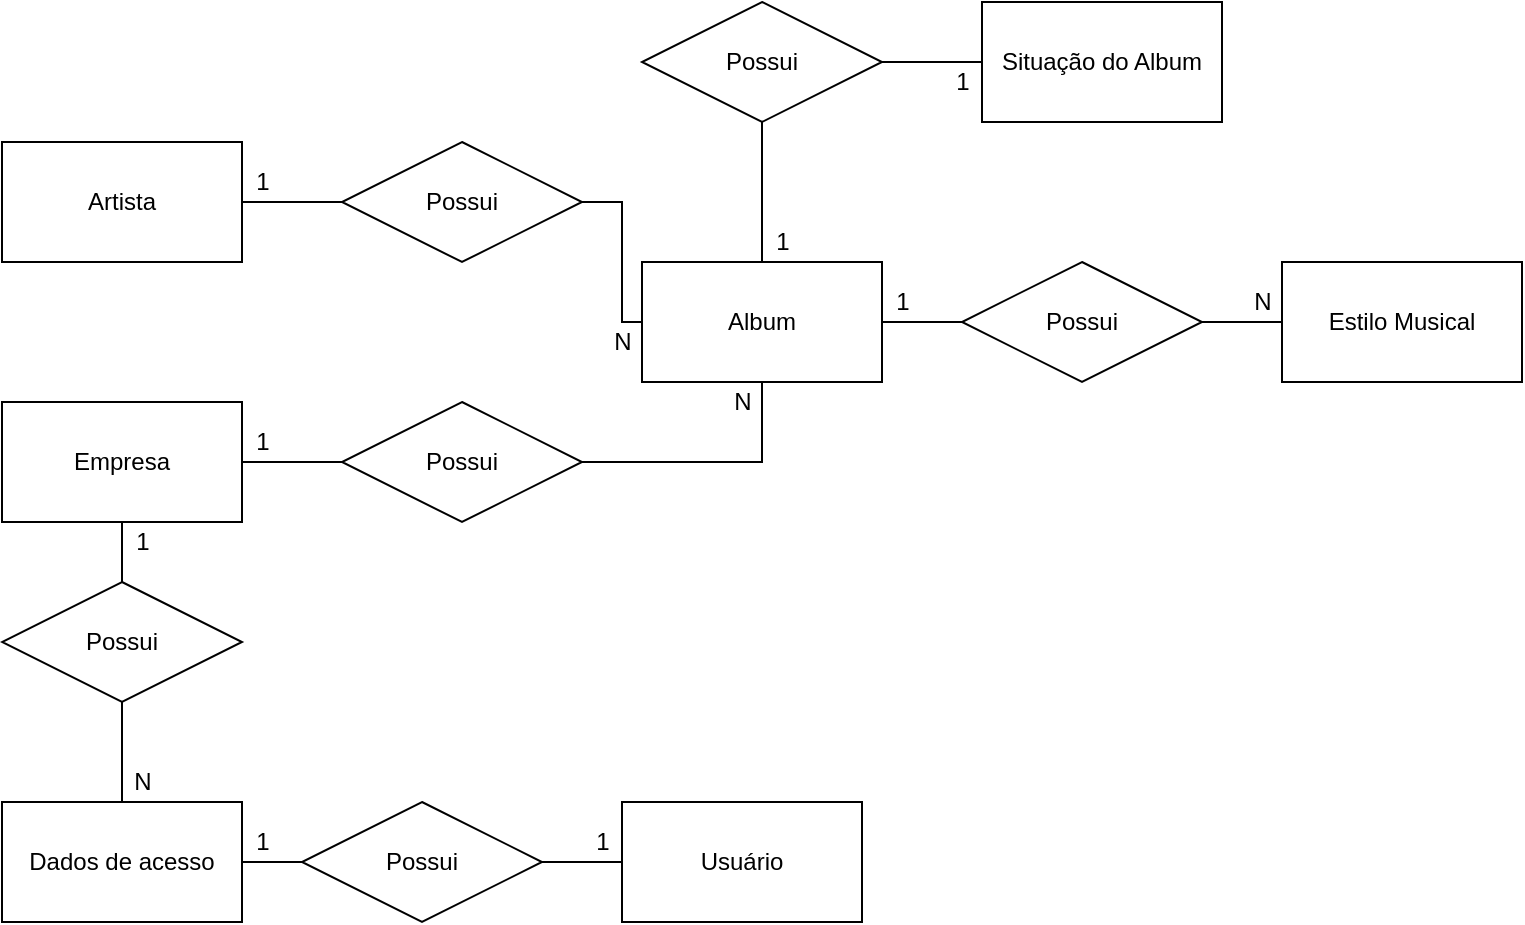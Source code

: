 <mxfile version="14.9.5" type="device" pages="2"><diagram id="QawuE7jSj2pWXBv7Vzk9" name="Conceitual"><mxGraphModel dx="1022" dy="1875" grid="1" gridSize="10" guides="1" tooltips="1" connect="1" arrows="1" fold="1" page="1" pageScale="1" pageWidth="827" pageHeight="1169" math="0" shadow="0"><root><mxCell id="0"/><mxCell id="1" parent="0"/><mxCell id="1LeavLUf14FvBU1mm4SN-9" value="" style="edgeStyle=orthogonalEdgeStyle;rounded=0;orthogonalLoop=1;jettySize=auto;html=1;endArrow=none;endFill=0;" edge="1" parent="1" source="trx9dAqpYTD20ZCRBku4-1" target="1LeavLUf14FvBU1mm4SN-5"><mxGeometry relative="1" as="geometry"/></mxCell><mxCell id="trx9dAqpYTD20ZCRBku4-1" value="Empresa" style="rounded=0;whiteSpace=wrap;html=1;" parent="1" vertex="1"><mxGeometry x="20" y="40" width="120" height="60" as="geometry"/></mxCell><mxCell id="trx9dAqpYTD20ZCRBku4-2" value="Album" style="rounded=0;whiteSpace=wrap;html=1;" parent="1" vertex="1"><mxGeometry x="340" y="-30" width="120" height="60" as="geometry"/></mxCell><mxCell id="trx9dAqpYTD20ZCRBku4-3" value="Usuário" style="rounded=0;whiteSpace=wrap;html=1;" parent="1" vertex="1"><mxGeometry x="330" y="240" width="120" height="60" as="geometry"/></mxCell><mxCell id="1LeavLUf14FvBU1mm4SN-6" value="" style="edgeStyle=orthogonalEdgeStyle;rounded=0;orthogonalLoop=1;jettySize=auto;html=1;endArrow=none;endFill=0;" edge="1" parent="1" source="trx9dAqpYTD20ZCRBku4-4" target="1LeavLUf14FvBU1mm4SN-1"><mxGeometry relative="1" as="geometry"/></mxCell><mxCell id="trx9dAqpYTD20ZCRBku4-4" value="Artista" style="rounded=0;whiteSpace=wrap;html=1;" parent="1" vertex="1"><mxGeometry x="20" y="-90" width="120" height="60" as="geometry"/></mxCell><mxCell id="1LeavLUf14FvBU1mm4SN-14" value="" style="edgeStyle=orthogonalEdgeStyle;rounded=0;orthogonalLoop=1;jettySize=auto;html=1;endArrow=none;endFill=0;" edge="1" parent="1" source="trx9dAqpYTD20ZCRBku4-5" target="1LeavLUf14FvBU1mm4SN-13"><mxGeometry relative="1" as="geometry"/></mxCell><mxCell id="trx9dAqpYTD20ZCRBku4-5" value="Estilo Musical" style="rounded=0;whiteSpace=wrap;html=1;" parent="1" vertex="1"><mxGeometry x="660" y="-30" width="120" height="60" as="geometry"/></mxCell><mxCell id="1LeavLUf14FvBU1mm4SN-18" value="" style="edgeStyle=orthogonalEdgeStyle;rounded=0;orthogonalLoop=1;jettySize=auto;html=1;endArrow=none;endFill=0;" edge="1" parent="1" source="trx9dAqpYTD20ZCRBku4-6" target="1LeavLUf14FvBU1mm4SN-16"><mxGeometry relative="1" as="geometry"/></mxCell><mxCell id="1LeavLUf14FvBU1mm4SN-21" value="" style="edgeStyle=orthogonalEdgeStyle;rounded=0;orthogonalLoop=1;jettySize=auto;html=1;endArrow=none;endFill=0;" edge="1" parent="1" source="trx9dAqpYTD20ZCRBku4-6" target="1LeavLUf14FvBU1mm4SN-19"><mxGeometry relative="1" as="geometry"/></mxCell><mxCell id="trx9dAqpYTD20ZCRBku4-6" value="Dados de acesso" style="rounded=0;whiteSpace=wrap;html=1;" parent="1" vertex="1"><mxGeometry x="20" y="240" width="120" height="60" as="geometry"/></mxCell><mxCell id="trx9dAqpYTD20ZCRBku4-8" value="Situação do Album" style="rounded=0;whiteSpace=wrap;html=1;" parent="1" vertex="1"><mxGeometry x="510" y="-160" width="120" height="60" as="geometry"/></mxCell><mxCell id="1LeavLUf14FvBU1mm4SN-7" style="edgeStyle=orthogonalEdgeStyle;rounded=0;orthogonalLoop=1;jettySize=auto;html=1;entryX=0;entryY=0.5;entryDx=0;entryDy=0;endArrow=none;endFill=0;" edge="1" parent="1" source="1LeavLUf14FvBU1mm4SN-1" target="trx9dAqpYTD20ZCRBku4-2"><mxGeometry relative="1" as="geometry"><Array as="points"><mxPoint x="330" y="-60"/><mxPoint x="330"/></Array></mxGeometry></mxCell><mxCell id="1LeavLUf14FvBU1mm4SN-1" value="Possui" style="shape=rhombus;perimeter=rhombusPerimeter;whiteSpace=wrap;html=1;align=center;" vertex="1" parent="1"><mxGeometry x="190" y="-90" width="120" height="60" as="geometry"/></mxCell><mxCell id="1LeavLUf14FvBU1mm4SN-8" style="edgeStyle=orthogonalEdgeStyle;rounded=0;orthogonalLoop=1;jettySize=auto;html=1;entryX=0.5;entryY=1;entryDx=0;entryDy=0;endArrow=none;endFill=0;" edge="1" parent="1" source="1LeavLUf14FvBU1mm4SN-5" target="trx9dAqpYTD20ZCRBku4-2"><mxGeometry relative="1" as="geometry"/></mxCell><mxCell id="1LeavLUf14FvBU1mm4SN-5" value="Possui" style="shape=rhombus;perimeter=rhombusPerimeter;whiteSpace=wrap;html=1;align=center;" vertex="1" parent="1"><mxGeometry x="190" y="40" width="120" height="60" as="geometry"/></mxCell><mxCell id="1LeavLUf14FvBU1mm4SN-11" value="" style="edgeStyle=orthogonalEdgeStyle;rounded=0;orthogonalLoop=1;jettySize=auto;html=1;endArrow=none;endFill=0;" edge="1" parent="1" source="1LeavLUf14FvBU1mm4SN-10" target="trx9dAqpYTD20ZCRBku4-2"><mxGeometry relative="1" as="geometry"/></mxCell><mxCell id="1LeavLUf14FvBU1mm4SN-12" style="edgeStyle=orthogonalEdgeStyle;rounded=0;orthogonalLoop=1;jettySize=auto;html=1;entryX=0;entryY=0.5;entryDx=0;entryDy=0;endArrow=none;endFill=0;" edge="1" parent="1" source="1LeavLUf14FvBU1mm4SN-10" target="trx9dAqpYTD20ZCRBku4-8"><mxGeometry relative="1" as="geometry"/></mxCell><mxCell id="1LeavLUf14FvBU1mm4SN-10" value="Possui" style="shape=rhombus;perimeter=rhombusPerimeter;whiteSpace=wrap;html=1;align=center;" vertex="1" parent="1"><mxGeometry x="340" y="-160" width="120" height="60" as="geometry"/></mxCell><mxCell id="1LeavLUf14FvBU1mm4SN-15" value="" style="edgeStyle=orthogonalEdgeStyle;rounded=0;orthogonalLoop=1;jettySize=auto;html=1;endArrow=none;endFill=0;" edge="1" parent="1" source="1LeavLUf14FvBU1mm4SN-13" target="trx9dAqpYTD20ZCRBku4-2"><mxGeometry relative="1" as="geometry"/></mxCell><mxCell id="1LeavLUf14FvBU1mm4SN-13" value="Possui" style="shape=rhombus;perimeter=rhombusPerimeter;whiteSpace=wrap;html=1;align=center;" vertex="1" parent="1"><mxGeometry x="500" y="-30" width="120" height="60" as="geometry"/></mxCell><mxCell id="1LeavLUf14FvBU1mm4SN-17" value="" style="edgeStyle=orthogonalEdgeStyle;rounded=0;orthogonalLoop=1;jettySize=auto;html=1;endArrow=none;endFill=0;" edge="1" parent="1" source="1LeavLUf14FvBU1mm4SN-16" target="trx9dAqpYTD20ZCRBku4-3"><mxGeometry relative="1" as="geometry"/></mxCell><mxCell id="1LeavLUf14FvBU1mm4SN-16" value="Possui" style="shape=rhombus;perimeter=rhombusPerimeter;whiteSpace=wrap;html=1;align=center;" vertex="1" parent="1"><mxGeometry x="170" y="240" width="120" height="60" as="geometry"/></mxCell><mxCell id="1LeavLUf14FvBU1mm4SN-20" value="" style="edgeStyle=orthogonalEdgeStyle;rounded=0;orthogonalLoop=1;jettySize=auto;html=1;endArrow=none;endFill=0;" edge="1" parent="1" source="1LeavLUf14FvBU1mm4SN-19" target="trx9dAqpYTD20ZCRBku4-1"><mxGeometry relative="1" as="geometry"/></mxCell><mxCell id="1LeavLUf14FvBU1mm4SN-19" value="Possui" style="shape=rhombus;perimeter=rhombusPerimeter;whiteSpace=wrap;html=1;align=center;" vertex="1" parent="1"><mxGeometry x="20" y="130" width="120" height="60" as="geometry"/></mxCell><mxCell id="1LeavLUf14FvBU1mm4SN-22" value="1" style="text;html=1;align=center;verticalAlign=middle;resizable=0;points=[];autosize=1;strokeColor=none;" vertex="1" parent="1"><mxGeometry x="140" y="-80" width="20" height="20" as="geometry"/></mxCell><mxCell id="1LeavLUf14FvBU1mm4SN-23" value="N" style="text;html=1;align=center;verticalAlign=middle;resizable=0;points=[];autosize=1;strokeColor=none;" vertex="1" parent="1"><mxGeometry x="320" width="20" height="20" as="geometry"/></mxCell><mxCell id="1LeavLUf14FvBU1mm4SN-24" value="1" style="text;html=1;align=center;verticalAlign=middle;resizable=0;points=[];autosize=1;strokeColor=none;" vertex="1" parent="1"><mxGeometry x="490" y="-130" width="20" height="20" as="geometry"/></mxCell><mxCell id="1LeavLUf14FvBU1mm4SN-25" value="1" style="text;html=1;align=center;verticalAlign=middle;resizable=0;points=[];autosize=1;strokeColor=none;" vertex="1" parent="1"><mxGeometry x="400" y="-50" width="20" height="20" as="geometry"/></mxCell><mxCell id="1LeavLUf14FvBU1mm4SN-26" value="N" style="text;html=1;align=center;verticalAlign=middle;resizable=0;points=[];autosize=1;strokeColor=none;" vertex="1" parent="1"><mxGeometry x="640" y="-20" width="20" height="20" as="geometry"/></mxCell><mxCell id="1LeavLUf14FvBU1mm4SN-27" value="1" style="text;html=1;align=center;verticalAlign=middle;resizable=0;points=[];autosize=1;strokeColor=none;" vertex="1" parent="1"><mxGeometry x="460" y="-20" width="20" height="20" as="geometry"/></mxCell><mxCell id="1LeavLUf14FvBU1mm4SN-28" value="1" style="text;html=1;align=center;verticalAlign=middle;resizable=0;points=[];autosize=1;strokeColor=none;" vertex="1" parent="1"><mxGeometry x="80" y="100" width="20" height="20" as="geometry"/></mxCell><mxCell id="1LeavLUf14FvBU1mm4SN-29" value="N" style="text;html=1;align=center;verticalAlign=middle;resizable=0;points=[];autosize=1;strokeColor=none;" vertex="1" parent="1"><mxGeometry x="380" y="30" width="20" height="20" as="geometry"/></mxCell><mxCell id="1LeavLUf14FvBU1mm4SN-30" value="N" style="text;html=1;align=center;verticalAlign=middle;resizable=0;points=[];autosize=1;strokeColor=none;" vertex="1" parent="1"><mxGeometry x="80" y="220" width="20" height="20" as="geometry"/></mxCell><mxCell id="1LeavLUf14FvBU1mm4SN-31" value="1" style="text;html=1;align=center;verticalAlign=middle;resizable=0;points=[];autosize=1;strokeColor=none;" vertex="1" parent="1"><mxGeometry x="140" y="50" width="20" height="20" as="geometry"/></mxCell><mxCell id="1LeavLUf14FvBU1mm4SN-32" value="1" style="text;html=1;align=center;verticalAlign=middle;resizable=0;points=[];autosize=1;strokeColor=none;" vertex="1" parent="1"><mxGeometry x="310" y="250" width="20" height="20" as="geometry"/></mxCell><mxCell id="1LeavLUf14FvBU1mm4SN-34" value="1" style="text;html=1;align=center;verticalAlign=middle;resizable=0;points=[];autosize=1;strokeColor=none;" vertex="1" parent="1"><mxGeometry x="140" y="250" width="20" height="20" as="geometry"/></mxCell></root></mxGraphModel></diagram><diagram id="IaWHEYGvivntfjPNHT83" name="Lógico"><mxGraphModel dx="1022" dy="1875" grid="1" gridSize="10" guides="1" tooltips="1" connect="1" arrows="1" fold="1" page="1" pageScale="1" pageWidth="827" pageHeight="1169" math="0" shadow="0"><root><mxCell id="vMMEWPF13wBTUed7jCAd-0"/><mxCell id="vMMEWPF13wBTUed7jCAd-1" parent="vMMEWPF13wBTUed7jCAd-0"/><mxCell id="vMMEWPF13wBTUed7jCAd-15" value="Plataforma de Musica" style="shape=table;startSize=30;container=1;collapsible=1;childLayout=tableLayout;fixedRows=1;rowLines=0;fontStyle=1;align=center;resizeLast=1;" parent="vMMEWPF13wBTUed7jCAd-1" vertex="1"><mxGeometry x="20" y="20" width="180" height="100" as="geometry"/></mxCell><mxCell id="vMMEWPF13wBTUed7jCAd-16" value="" style="shape=partialRectangle;collapsible=0;dropTarget=0;pointerEvents=0;fillColor=none;top=0;left=0;bottom=1;right=0;points=[[0,0.5],[1,0.5]];portConstraint=eastwest;" parent="vMMEWPF13wBTUed7jCAd-15" vertex="1"><mxGeometry y="30" width="180" height="30" as="geometry"/></mxCell><mxCell id="vMMEWPF13wBTUed7jCAd-17" value="PK" style="shape=partialRectangle;connectable=0;fillColor=none;top=0;left=0;bottom=0;right=0;fontStyle=1;overflow=hidden;" parent="vMMEWPF13wBTUed7jCAd-16" vertex="1"><mxGeometry width="30" height="30" as="geometry"/></mxCell><mxCell id="vMMEWPF13wBTUed7jCAd-18" value="idPlataforma" style="shape=partialRectangle;connectable=0;fillColor=none;top=0;left=0;bottom=0;right=0;align=left;spacingLeft=6;fontStyle=5;overflow=hidden;" parent="vMMEWPF13wBTUed7jCAd-16" vertex="1"><mxGeometry x="30" width="150" height="30" as="geometry"/></mxCell><mxCell id="vMMEWPF13wBTUed7jCAd-19" value="" style="shape=partialRectangle;collapsible=0;dropTarget=0;pointerEvents=0;fillColor=none;top=0;left=0;bottom=0;right=0;points=[[0,0.5],[1,0.5]];portConstraint=eastwest;" parent="vMMEWPF13wBTUed7jCAd-15" vertex="1"><mxGeometry y="60" width="180" height="30" as="geometry"/></mxCell><mxCell id="vMMEWPF13wBTUed7jCAd-20" value="" style="shape=partialRectangle;connectable=0;fillColor=none;top=0;left=0;bottom=0;right=0;editable=1;overflow=hidden;" parent="vMMEWPF13wBTUed7jCAd-19" vertex="1"><mxGeometry width="30" height="30" as="geometry"/></mxCell><mxCell id="vMMEWPF13wBTUed7jCAd-21" value="Nome_Plataforma" style="shape=partialRectangle;connectable=0;fillColor=none;top=0;left=0;bottom=0;right=0;align=left;spacingLeft=6;overflow=hidden;" parent="vMMEWPF13wBTUed7jCAd-19" vertex="1"><mxGeometry x="30" width="150" height="30" as="geometry"/></mxCell><mxCell id="vMMEWPF13wBTUed7jCAd-35" value="Artista" style="shape=table;startSize=30;container=1;collapsible=1;childLayout=tableLayout;fixedRows=1;rowLines=0;fontStyle=1;align=center;resizeLast=1;" parent="vMMEWPF13wBTUed7jCAd-1" vertex="1"><mxGeometry x="20" y="-120" width="180" height="100" as="geometry"/></mxCell><mxCell id="vMMEWPF13wBTUed7jCAd-59" value="" style="shape=partialRectangle;collapsible=0;dropTarget=0;pointerEvents=0;fillColor=none;top=0;left=0;bottom=1;right=0;points=[[0,0.5],[1,0.5]];portConstraint=eastwest;" parent="vMMEWPF13wBTUed7jCAd-35" vertex="1"><mxGeometry y="30" width="180" height="30" as="geometry"/></mxCell><mxCell id="vMMEWPF13wBTUed7jCAd-60" value="PK" style="shape=partialRectangle;connectable=0;fillColor=none;top=0;left=0;bottom=0;right=0;fontStyle=1;overflow=hidden;" parent="vMMEWPF13wBTUed7jCAd-59" vertex="1"><mxGeometry width="30" height="30" as="geometry"/></mxCell><mxCell id="vMMEWPF13wBTUed7jCAd-61" value="idArtista" style="shape=partialRectangle;connectable=0;fillColor=none;top=0;left=0;bottom=0;right=0;align=left;spacingLeft=6;fontStyle=5;overflow=hidden;" parent="vMMEWPF13wBTUed7jCAd-59" vertex="1"><mxGeometry x="30" width="150" height="30" as="geometry"/></mxCell><mxCell id="vMMEWPF13wBTUed7jCAd-56" value="" style="shape=partialRectangle;collapsible=0;dropTarget=0;pointerEvents=0;fillColor=none;top=0;left=0;bottom=0;right=0;points=[[0,0.5],[1,0.5]];portConstraint=eastwest;" parent="vMMEWPF13wBTUed7jCAd-35" vertex="1"><mxGeometry y="60" width="180" height="30" as="geometry"/></mxCell><mxCell id="vMMEWPF13wBTUed7jCAd-57" value="" style="shape=partialRectangle;connectable=0;fillColor=none;top=0;left=0;bottom=0;right=0;editable=1;overflow=hidden;" parent="vMMEWPF13wBTUed7jCAd-56" vertex="1"><mxGeometry width="30" height="30" as="geometry"/></mxCell><mxCell id="vMMEWPF13wBTUed7jCAd-58" value="Nome_Artista" style="shape=partialRectangle;connectable=0;fillColor=none;top=0;left=0;bottom=0;right=0;align=left;spacingLeft=6;overflow=hidden;" parent="vMMEWPF13wBTUed7jCAd-56" vertex="1"><mxGeometry x="30" width="150" height="30" as="geometry"/></mxCell><mxCell id="vMMEWPF13wBTUed7jCAd-42" value="Estilo Musical" style="shape=table;startSize=30;container=1;collapsible=1;childLayout=tableLayout;fixedRows=1;rowLines=0;fontStyle=1;align=center;resizeLast=1;" parent="vMMEWPF13wBTUed7jCAd-1" vertex="1"><mxGeometry x="610" y="190" width="180" height="100" as="geometry"/></mxCell><mxCell id="vMMEWPF13wBTUed7jCAd-43" value="" style="shape=partialRectangle;collapsible=0;dropTarget=0;pointerEvents=0;fillColor=none;top=0;left=0;bottom=1;right=0;points=[[0,0.5],[1,0.5]];portConstraint=eastwest;" parent="vMMEWPF13wBTUed7jCAd-42" vertex="1"><mxGeometry y="30" width="180" height="30" as="geometry"/></mxCell><mxCell id="vMMEWPF13wBTUed7jCAd-44" value="PK" style="shape=partialRectangle;connectable=0;fillColor=none;top=0;left=0;bottom=0;right=0;fontStyle=1;overflow=hidden;" parent="vMMEWPF13wBTUed7jCAd-43" vertex="1"><mxGeometry width="30" height="30" as="geometry"/></mxCell><mxCell id="vMMEWPF13wBTUed7jCAd-45" value="idEstilo" style="shape=partialRectangle;connectable=0;fillColor=none;top=0;left=0;bottom=0;right=0;align=left;spacingLeft=6;fontStyle=5;overflow=hidden;" parent="vMMEWPF13wBTUed7jCAd-43" vertex="1"><mxGeometry x="30" width="150" height="30" as="geometry"/></mxCell><mxCell id="vMMEWPF13wBTUed7jCAd-46" value="" style="shape=partialRectangle;collapsible=0;dropTarget=0;pointerEvents=0;fillColor=none;top=0;left=0;bottom=0;right=0;points=[[0,0.5],[1,0.5]];portConstraint=eastwest;" parent="vMMEWPF13wBTUed7jCAd-42" vertex="1"><mxGeometry y="60" width="180" height="30" as="geometry"/></mxCell><mxCell id="vMMEWPF13wBTUed7jCAd-47" value="" style="shape=partialRectangle;connectable=0;fillColor=none;top=0;left=0;bottom=0;right=0;editable=1;overflow=hidden;" parent="vMMEWPF13wBTUed7jCAd-46" vertex="1"><mxGeometry width="30" height="30" as="geometry"/></mxCell><mxCell id="vMMEWPF13wBTUed7jCAd-48" value="nome_estilo" style="shape=partialRectangle;connectable=0;fillColor=none;top=0;left=0;bottom=0;right=0;align=left;spacingLeft=6;overflow=hidden;" parent="vMMEWPF13wBTUed7jCAd-46" vertex="1"><mxGeometry x="30" width="150" height="30" as="geometry"/></mxCell><mxCell id="vMMEWPF13wBTUed7jCAd-49" value="Situação do album" style="shape=table;startSize=30;container=1;collapsible=1;childLayout=tableLayout;fixedRows=1;rowLines=0;fontStyle=1;align=center;resizeLast=1;" parent="vMMEWPF13wBTUed7jCAd-1" vertex="1"><mxGeometry x="610" y="-160" width="180" height="100" as="geometry"/></mxCell><mxCell id="vMMEWPF13wBTUed7jCAd-50" value="" style="shape=partialRectangle;collapsible=0;dropTarget=0;pointerEvents=0;fillColor=none;top=0;left=0;bottom=1;right=0;points=[[0,0.5],[1,0.5]];portConstraint=eastwest;" parent="vMMEWPF13wBTUed7jCAd-49" vertex="1"><mxGeometry y="30" width="180" height="30" as="geometry"/></mxCell><mxCell id="vMMEWPF13wBTUed7jCAd-51" value="PK" style="shape=partialRectangle;connectable=0;fillColor=none;top=0;left=0;bottom=0;right=0;fontStyle=1;overflow=hidden;" parent="vMMEWPF13wBTUed7jCAd-50" vertex="1"><mxGeometry width="30" height="30" as="geometry"/></mxCell><mxCell id="vMMEWPF13wBTUed7jCAd-52" value="idAtivação" style="shape=partialRectangle;connectable=0;fillColor=none;top=0;left=0;bottom=0;right=0;align=left;spacingLeft=6;fontStyle=5;overflow=hidden;" parent="vMMEWPF13wBTUed7jCAd-50" vertex="1"><mxGeometry x="30" width="150" height="30" as="geometry"/></mxCell><mxCell id="vMMEWPF13wBTUed7jCAd-53" value="" style="shape=partialRectangle;collapsible=0;dropTarget=0;pointerEvents=0;fillColor=none;top=0;left=0;bottom=0;right=0;points=[[0,0.5],[1,0.5]];portConstraint=eastwest;" parent="vMMEWPF13wBTUed7jCAd-49" vertex="1"><mxGeometry y="60" width="180" height="30" as="geometry"/></mxCell><mxCell id="vMMEWPF13wBTUed7jCAd-54" value="" style="shape=partialRectangle;connectable=0;fillColor=none;top=0;left=0;bottom=0;right=0;editable=1;overflow=hidden;" parent="vMMEWPF13wBTUed7jCAd-53" vertex="1"><mxGeometry width="30" height="30" as="geometry"/></mxCell><mxCell id="vMMEWPF13wBTUed7jCAd-55" value="Situação" style="shape=partialRectangle;connectable=0;fillColor=none;top=0;left=0;bottom=0;right=0;align=left;spacingLeft=6;overflow=hidden;" parent="vMMEWPF13wBTUed7jCAd-53" vertex="1"><mxGeometry x="30" width="150" height="30" as="geometry"/></mxCell><mxCell id="vMMEWPF13wBTUed7jCAd-62" value="Album" style="shape=table;startSize=30;container=1;collapsible=1;childLayout=tableLayout;fixedRows=1;rowLines=0;fontStyle=1;align=center;resizeLast=1;" parent="vMMEWPF13wBTUed7jCAd-1" vertex="1"><mxGeometry x="310" y="-100" width="180" height="230" as="geometry"/></mxCell><mxCell id="vMMEWPF13wBTUed7jCAd-63" value="" style="shape=partialRectangle;collapsible=0;dropTarget=0;pointerEvents=0;fillColor=none;top=0;left=0;bottom=0;right=0;points=[[0,0.5],[1,0.5]];portConstraint=eastwest;" parent="vMMEWPF13wBTUed7jCAd-62" vertex="1"><mxGeometry y="30" width="180" height="40" as="geometry"/></mxCell><mxCell id="vMMEWPF13wBTUed7jCAd-64" value="PK" style="shape=partialRectangle;connectable=0;fillColor=none;top=0;left=0;bottom=0;right=0;fontStyle=1;overflow=hidden;" parent="vMMEWPF13wBTUed7jCAd-63" vertex="1"><mxGeometry width="60" height="40" as="geometry"/></mxCell><mxCell id="vMMEWPF13wBTUed7jCAd-65" value="idAlbum" style="shape=partialRectangle;connectable=0;fillColor=none;top=0;left=0;bottom=0;right=0;align=left;spacingLeft=6;fontStyle=5;overflow=hidden;" parent="vMMEWPF13wBTUed7jCAd-63" vertex="1"><mxGeometry x="60" width="120" height="40" as="geometry"/></mxCell><mxCell id="vMMEWPF13wBTUed7jCAd-75" value="" style="shape=partialRectangle;collapsible=0;dropTarget=0;pointerEvents=0;fillColor=none;top=0;left=0;bottom=0;right=0;points=[[0,0.5],[1,0.5]];portConstraint=eastwest;" parent="vMMEWPF13wBTUed7jCAd-62" vertex="1"><mxGeometry y="70" width="180" height="30" as="geometry"/></mxCell><mxCell id="vMMEWPF13wBTUed7jCAd-76" value="FK" style="shape=partialRectangle;connectable=0;fillColor=none;top=0;left=0;bottom=0;right=0;fontStyle=1;overflow=hidden;" parent="vMMEWPF13wBTUed7jCAd-75" vertex="1"><mxGeometry width="60" height="30" as="geometry"/></mxCell><mxCell id="vMMEWPF13wBTUed7jCAd-77" value="idArtista" style="shape=partialRectangle;connectable=0;fillColor=none;top=0;left=0;bottom=0;right=0;align=left;spacingLeft=6;fontStyle=5;overflow=hidden;" parent="vMMEWPF13wBTUed7jCAd-75" vertex="1"><mxGeometry x="60" width="120" height="30" as="geometry"/></mxCell><mxCell id="vMMEWPF13wBTUed7jCAd-94" value="" style="shape=partialRectangle;collapsible=0;dropTarget=0;pointerEvents=0;fillColor=none;top=0;left=0;bottom=0;right=0;points=[[0,0.5],[1,0.5]];portConstraint=eastwest;" parent="vMMEWPF13wBTUed7jCAd-62" vertex="1"><mxGeometry y="100" width="180" height="30" as="geometry"/></mxCell><mxCell id="vMMEWPF13wBTUed7jCAd-95" value="FK" style="shape=partialRectangle;connectable=0;fillColor=none;top=0;left=0;bottom=0;right=0;fontStyle=1;overflow=hidden;" parent="vMMEWPF13wBTUed7jCAd-94" vertex="1"><mxGeometry width="60" height="30" as="geometry"/></mxCell><mxCell id="vMMEWPF13wBTUed7jCAd-96" value="idEmpresa" style="shape=partialRectangle;connectable=0;fillColor=none;top=0;left=0;bottom=0;right=0;align=left;spacingLeft=6;fontStyle=5;overflow=hidden;" parent="vMMEWPF13wBTUed7jCAd-94" vertex="1"><mxGeometry x="60" width="120" height="30" as="geometry"/></mxCell><mxCell id="vMMEWPF13wBTUed7jCAd-66" value="" style="shape=partialRectangle;collapsible=0;dropTarget=0;pointerEvents=0;fillColor=none;top=0;left=0;bottom=1;right=0;points=[[0,0.5],[1,0.5]];portConstraint=eastwest;" parent="vMMEWPF13wBTUed7jCAd-62" vertex="1"><mxGeometry y="130" width="180" height="30" as="geometry"/></mxCell><mxCell id="vMMEWPF13wBTUed7jCAd-67" value="FK" style="shape=partialRectangle;connectable=0;fillColor=none;top=0;left=0;bottom=0;right=0;fontStyle=1;overflow=hidden;" parent="vMMEWPF13wBTUed7jCAd-66" vertex="1"><mxGeometry width="60" height="30" as="geometry"/></mxCell><mxCell id="vMMEWPF13wBTUed7jCAd-68" value="idAtivação" style="shape=partialRectangle;connectable=0;fillColor=none;top=0;left=0;bottom=0;right=0;align=left;spacingLeft=6;fontStyle=5;overflow=hidden;" parent="vMMEWPF13wBTUed7jCAd-66" vertex="1"><mxGeometry x="60" width="120" height="30" as="geometry"/></mxCell><mxCell id="vMMEWPF13wBTUed7jCAd-69" value="" style="shape=partialRectangle;collapsible=0;dropTarget=0;pointerEvents=0;fillColor=none;top=0;left=0;bottom=0;right=0;points=[[0,0.5],[1,0.5]];portConstraint=eastwest;" parent="vMMEWPF13wBTUed7jCAd-62" vertex="1"><mxGeometry y="160" width="180" height="30" as="geometry"/></mxCell><mxCell id="vMMEWPF13wBTUed7jCAd-70" value="" style="shape=partialRectangle;connectable=0;fillColor=none;top=0;left=0;bottom=0;right=0;editable=1;overflow=hidden;" parent="vMMEWPF13wBTUed7jCAd-69" vertex="1"><mxGeometry width="60" height="30" as="geometry"/></mxCell><mxCell id="vMMEWPF13wBTUed7jCAd-71" value="Data_lançamento" style="shape=partialRectangle;connectable=0;fillColor=none;top=0;left=0;bottom=0;right=0;align=left;spacingLeft=6;overflow=hidden;" parent="vMMEWPF13wBTUed7jCAd-69" vertex="1"><mxGeometry x="60" width="120" height="30" as="geometry"/></mxCell><mxCell id="vMMEWPF13wBTUed7jCAd-72" value="" style="shape=partialRectangle;collapsible=0;dropTarget=0;pointerEvents=0;fillColor=none;top=0;left=0;bottom=0;right=0;points=[[0,0.5],[1,0.5]];portConstraint=eastwest;" parent="vMMEWPF13wBTUed7jCAd-62" vertex="1"><mxGeometry y="190" width="180" height="30" as="geometry"/></mxCell><mxCell id="vMMEWPF13wBTUed7jCAd-73" value="" style="shape=partialRectangle;connectable=0;fillColor=none;top=0;left=0;bottom=0;right=0;editable=1;overflow=hidden;" parent="vMMEWPF13wBTUed7jCAd-72" vertex="1"><mxGeometry width="60" height="30" as="geometry"/></mxCell><mxCell id="vMMEWPF13wBTUed7jCAd-74" value="Quanti_min" style="shape=partialRectangle;connectable=0;fillColor=none;top=0;left=0;bottom=0;right=0;align=left;spacingLeft=6;overflow=hidden;" parent="vMMEWPF13wBTUed7jCAd-72" vertex="1"><mxGeometry x="60" width="120" height="30" as="geometry"/></mxCell><mxCell id="vMMEWPF13wBTUed7jCAd-78" value="Dados de acesso" style="shape=table;startSize=30;container=1;collapsible=1;childLayout=tableLayout;fixedRows=1;rowLines=0;fontStyle=1;align=center;resizeLast=1;" parent="vMMEWPF13wBTUed7jCAd-1" vertex="1"><mxGeometry x="20" y="190" width="180" height="190" as="geometry"/></mxCell><mxCell id="vMMEWPF13wBTUed7jCAd-79" value="" style="shape=partialRectangle;collapsible=0;dropTarget=0;pointerEvents=0;fillColor=none;top=0;left=0;bottom=0;right=0;points=[[0,0.5],[1,0.5]];portConstraint=eastwest;" parent="vMMEWPF13wBTUed7jCAd-78" vertex="1"><mxGeometry y="30" width="180" height="30" as="geometry"/></mxCell><mxCell id="vMMEWPF13wBTUed7jCAd-80" value="PK" style="shape=partialRectangle;connectable=0;fillColor=none;top=0;left=0;bottom=0;right=0;fontStyle=1;overflow=hidden;" parent="vMMEWPF13wBTUed7jCAd-79" vertex="1"><mxGeometry width="60" height="30" as="geometry"/></mxCell><mxCell id="vMMEWPF13wBTUed7jCAd-81" value="idDados" style="shape=partialRectangle;connectable=0;fillColor=none;top=0;left=0;bottom=0;right=0;align=left;spacingLeft=6;fontStyle=5;overflow=hidden;" parent="vMMEWPF13wBTUed7jCAd-79" vertex="1"><mxGeometry x="60" width="120" height="30" as="geometry"/></mxCell><mxCell id="I2lh78XHVmFStZ8vPwD8-3" value="" style="shape=partialRectangle;collapsible=0;dropTarget=0;pointerEvents=0;fillColor=none;top=0;left=0;bottom=0;right=0;points=[[0,0.5],[1,0.5]];portConstraint=eastwest;" vertex="1" parent="vMMEWPF13wBTUed7jCAd-78"><mxGeometry y="60" width="180" height="30" as="geometry"/></mxCell><mxCell id="I2lh78XHVmFStZ8vPwD8-4" value="PK" style="shape=partialRectangle;connectable=0;fillColor=none;top=0;left=0;bottom=0;right=0;fontStyle=1;overflow=hidden;" vertex="1" parent="I2lh78XHVmFStZ8vPwD8-3"><mxGeometry width="60" height="30" as="geometry"/></mxCell><mxCell id="I2lh78XHVmFStZ8vPwD8-5" value="idPlataforma" style="shape=partialRectangle;connectable=0;fillColor=none;top=0;left=0;bottom=0;right=0;align=left;spacingLeft=6;fontStyle=5;overflow=hidden;" vertex="1" parent="I2lh78XHVmFStZ8vPwD8-3"><mxGeometry x="60" width="120" height="30" as="geometry"/></mxCell><mxCell id="vMMEWPF13wBTUed7jCAd-82" value="" style="shape=partialRectangle;collapsible=0;dropTarget=0;pointerEvents=0;fillColor=none;top=0;left=0;bottom=1;right=0;points=[[0,0.5],[1,0.5]];portConstraint=eastwest;" parent="vMMEWPF13wBTUed7jCAd-78" vertex="1"><mxGeometry y="90" width="180" height="30" as="geometry"/></mxCell><mxCell id="vMMEWPF13wBTUed7jCAd-83" value="FK" style="shape=partialRectangle;connectable=0;fillColor=none;top=0;left=0;bottom=0;right=0;fontStyle=1;overflow=hidden;" parent="vMMEWPF13wBTUed7jCAd-82" vertex="1"><mxGeometry width="60" height="30" as="geometry"/></mxCell><mxCell id="vMMEWPF13wBTUed7jCAd-84" value="idUsuario" style="shape=partialRectangle;connectable=0;fillColor=none;top=0;left=0;bottom=0;right=0;align=left;spacingLeft=6;fontStyle=5;overflow=hidden;" parent="vMMEWPF13wBTUed7jCAd-82" vertex="1"><mxGeometry x="60" width="120" height="30" as="geometry"/></mxCell><mxCell id="vMMEWPF13wBTUed7jCAd-85" value="" style="shape=partialRectangle;collapsible=0;dropTarget=0;pointerEvents=0;fillColor=none;top=0;left=0;bottom=0;right=0;points=[[0,0.5],[1,0.5]];portConstraint=eastwest;" parent="vMMEWPF13wBTUed7jCAd-78" vertex="1"><mxGeometry y="120" width="180" height="30" as="geometry"/></mxCell><mxCell id="vMMEWPF13wBTUed7jCAd-86" value="" style="shape=partialRectangle;connectable=0;fillColor=none;top=0;left=0;bottom=0;right=0;editable=1;overflow=hidden;" parent="vMMEWPF13wBTUed7jCAd-85" vertex="1"><mxGeometry width="60" height="30" as="geometry"/></mxCell><mxCell id="vMMEWPF13wBTUed7jCAd-87" value="End_email" style="shape=partialRectangle;connectable=0;fillColor=none;top=0;left=0;bottom=0;right=0;align=left;spacingLeft=6;overflow=hidden;" parent="vMMEWPF13wBTUed7jCAd-85" vertex="1"><mxGeometry x="60" width="120" height="30" as="geometry"/></mxCell><mxCell id="vMMEWPF13wBTUed7jCAd-88" value="" style="shape=partialRectangle;collapsible=0;dropTarget=0;pointerEvents=0;fillColor=none;top=0;left=0;bottom=0;right=0;points=[[0,0.5],[1,0.5]];portConstraint=eastwest;" parent="vMMEWPF13wBTUed7jCAd-78" vertex="1"><mxGeometry y="150" width="180" height="30" as="geometry"/></mxCell><mxCell id="vMMEWPF13wBTUed7jCAd-89" value="" style="shape=partialRectangle;connectable=0;fillColor=none;top=0;left=0;bottom=0;right=0;editable=1;overflow=hidden;" parent="vMMEWPF13wBTUed7jCAd-88" vertex="1"><mxGeometry width="60" height="30" as="geometry"/></mxCell><mxCell id="vMMEWPF13wBTUed7jCAd-90" value="Senha" style="shape=partialRectangle;connectable=0;fillColor=none;top=0;left=0;bottom=0;right=0;align=left;spacingLeft=6;overflow=hidden;" parent="vMMEWPF13wBTUed7jCAd-88" vertex="1"><mxGeometry x="60" width="120" height="30" as="geometry"/></mxCell><mxCell id="vMMEWPF13wBTUed7jCAd-103" value="Estilo do Album" style="shape=table;startSize=30;container=1;collapsible=1;childLayout=tableLayout;fixedRows=1;rowLines=0;fontStyle=1;align=center;resizeLast=1;" parent="vMMEWPF13wBTUed7jCAd-1" vertex="1"><mxGeometry x="610" width="180" height="130" as="geometry"/></mxCell><mxCell id="vMMEWPF13wBTUed7jCAd-104" value="" style="shape=partialRectangle;collapsible=0;dropTarget=0;pointerEvents=0;fillColor=none;top=0;left=0;bottom=0;right=0;points=[[0,0.5],[1,0.5]];portConstraint=eastwest;" parent="vMMEWPF13wBTUed7jCAd-103" vertex="1"><mxGeometry y="30" width="180" height="30" as="geometry"/></mxCell><mxCell id="vMMEWPF13wBTUed7jCAd-105" value="PK" style="shape=partialRectangle;connectable=0;fillColor=none;top=0;left=0;bottom=0;right=0;fontStyle=1;overflow=hidden;" parent="vMMEWPF13wBTUed7jCAd-104" vertex="1"><mxGeometry width="60" height="30" as="geometry"/></mxCell><mxCell id="vMMEWPF13wBTUed7jCAd-106" value="idEstiloAlbum" style="shape=partialRectangle;connectable=0;fillColor=none;top=0;left=0;bottom=0;right=0;align=left;spacingLeft=6;fontStyle=5;overflow=hidden;" parent="vMMEWPF13wBTUed7jCAd-104" vertex="1"><mxGeometry x="60" width="120" height="30" as="geometry"/></mxCell><mxCell id="vMMEWPF13wBTUed7jCAd-116" value="" style="shape=partialRectangle;collapsible=0;dropTarget=0;pointerEvents=0;fillColor=none;top=0;left=0;bottom=0;right=0;points=[[0,0.5],[1,0.5]];portConstraint=eastwest;" parent="vMMEWPF13wBTUed7jCAd-103" vertex="1"><mxGeometry y="60" width="180" height="30" as="geometry"/></mxCell><mxCell id="vMMEWPF13wBTUed7jCAd-117" value="FK" style="shape=partialRectangle;connectable=0;fillColor=none;top=0;left=0;bottom=0;right=0;fontStyle=1;overflow=hidden;" parent="vMMEWPF13wBTUed7jCAd-116" vertex="1"><mxGeometry width="60" height="30" as="geometry"/></mxCell><mxCell id="vMMEWPF13wBTUed7jCAd-118" value="idAlbum" style="shape=partialRectangle;connectable=0;fillColor=none;top=0;left=0;bottom=0;right=0;align=left;spacingLeft=6;fontStyle=5;overflow=hidden;" parent="vMMEWPF13wBTUed7jCAd-116" vertex="1"><mxGeometry x="60" width="120" height="30" as="geometry"/></mxCell><mxCell id="vMMEWPF13wBTUed7jCAd-107" value="" style="shape=partialRectangle;collapsible=0;dropTarget=0;pointerEvents=0;fillColor=none;top=0;left=0;bottom=1;right=0;points=[[0,0.5],[1,0.5]];portConstraint=eastwest;" parent="vMMEWPF13wBTUed7jCAd-103" vertex="1"><mxGeometry y="90" width="180" height="30" as="geometry"/></mxCell><mxCell id="vMMEWPF13wBTUed7jCAd-108" value="FK" style="shape=partialRectangle;connectable=0;fillColor=none;top=0;left=0;bottom=0;right=0;fontStyle=1;overflow=hidden;" parent="vMMEWPF13wBTUed7jCAd-107" vertex="1"><mxGeometry width="60" height="30" as="geometry"/></mxCell><mxCell id="vMMEWPF13wBTUed7jCAd-109" value="idEstilo" style="shape=partialRectangle;connectable=0;fillColor=none;top=0;left=0;bottom=0;right=0;align=left;spacingLeft=6;fontStyle=5;overflow=hidden;" parent="vMMEWPF13wBTUed7jCAd-107" vertex="1"><mxGeometry x="60" width="120" height="30" as="geometry"/></mxCell><mxCell id="I2lh78XHVmFStZ8vPwD8-0" value="" style="edgeStyle=entityRelationEdgeStyle;fontSize=12;html=1;endArrow=ERoneToMany;exitX=1;exitY=0.5;exitDx=0;exitDy=0;" edge="1" parent="vMMEWPF13wBTUed7jCAd-1" source="vMMEWPF13wBTUed7jCAd-16" target="vMMEWPF13wBTUed7jCAd-94"><mxGeometry width="100" height="100" relative="1" as="geometry"><mxPoint x="360" y="170" as="sourcePoint"/><mxPoint x="460" y="70" as="targetPoint"/></mxGeometry></mxCell><mxCell id="I2lh78XHVmFStZ8vPwD8-1" value="" style="edgeStyle=entityRelationEdgeStyle;fontSize=12;html=1;endArrow=ERoneToMany;" edge="1" parent="vMMEWPF13wBTUed7jCAd-1" source="vMMEWPF13wBTUed7jCAd-59" target="vMMEWPF13wBTUed7jCAd-75"><mxGeometry width="100" height="100" relative="1" as="geometry"><mxPoint x="360" y="170" as="sourcePoint"/><mxPoint x="460" y="70" as="targetPoint"/></mxGeometry></mxCell><mxCell id="I2lh78XHVmFStZ8vPwD8-6" value="" style="edgeStyle=entityRelationEdgeStyle;fontSize=12;html=1;endArrow=ERoneToMany;" edge="1" parent="vMMEWPF13wBTUed7jCAd-1" source="vMMEWPF13wBTUed7jCAd-16" target="I2lh78XHVmFStZ8vPwD8-3"><mxGeometry width="100" height="100" relative="1" as="geometry"><mxPoint x="360" y="170" as="sourcePoint"/><mxPoint x="460" y="70" as="targetPoint"/></mxGeometry></mxCell><mxCell id="I2lh78XHVmFStZ8vPwD8-7" value="" style="edgeStyle=entityRelationEdgeStyle;fontSize=12;html=1;endArrow=ERoneToMany;" edge="1" parent="vMMEWPF13wBTUed7jCAd-1" source="vMMEWPF13wBTUed7jCAd-43" target="vMMEWPF13wBTUed7jCAd-107"><mxGeometry width="100" height="100" relative="1" as="geometry"><mxPoint x="360" y="170" as="sourcePoint"/><mxPoint x="460" y="70" as="targetPoint"/></mxGeometry></mxCell><mxCell id="I2lh78XHVmFStZ8vPwD8-8" value="" style="edgeStyle=entityRelationEdgeStyle;fontSize=12;html=1;endArrow=ERmandOne;" edge="1" parent="vMMEWPF13wBTUed7jCAd-1" source="vMMEWPF13wBTUed7jCAd-66" target="vMMEWPF13wBTUed7jCAd-50"><mxGeometry width="100" height="100" relative="1" as="geometry"><mxPoint x="360" y="170" as="sourcePoint"/><mxPoint x="590" y="-90" as="targetPoint"/></mxGeometry></mxCell><mxCell id="I2lh78XHVmFStZ8vPwD8-9" value="" style="edgeStyle=entityRelationEdgeStyle;fontSize=12;html=1;endArrow=ERoneToMany;" edge="1" parent="vMMEWPF13wBTUed7jCAd-1" source="vMMEWPF13wBTUed7jCAd-63" target="vMMEWPF13wBTUed7jCAd-116"><mxGeometry width="100" height="100" relative="1" as="geometry"><mxPoint x="360" y="170" as="sourcePoint"/><mxPoint x="460" y="70" as="targetPoint"/></mxGeometry></mxCell><mxCell id="I2lh78XHVmFStZ8vPwD8-10" value="Table" style="shape=table;startSize=30;container=1;collapsible=1;childLayout=tableLayout;fixedRows=1;rowLines=0;fontStyle=1;align=center;resizeLast=1;" vertex="1" parent="vMMEWPF13wBTUed7jCAd-1"><mxGeometry x="310" y="200" width="180" height="130" as="geometry"/></mxCell><mxCell id="I2lh78XHVmFStZ8vPwD8-11" value="" style="shape=partialRectangle;collapsible=0;dropTarget=0;pointerEvents=0;fillColor=none;top=0;left=0;bottom=0;right=0;points=[[0,0.5],[1,0.5]];portConstraint=eastwest;" vertex="1" parent="I2lh78XHVmFStZ8vPwD8-10"><mxGeometry y="30" width="180" height="30" as="geometry"/></mxCell><mxCell id="I2lh78XHVmFStZ8vPwD8-12" value="PK" style="shape=partialRectangle;connectable=0;fillColor=none;top=0;left=0;bottom=0;right=0;fontStyle=1;overflow=hidden;" vertex="1" parent="I2lh78XHVmFStZ8vPwD8-11"><mxGeometry width="60" height="30" as="geometry"/></mxCell><mxCell id="I2lh78XHVmFStZ8vPwD8-13" value="idUsuário" style="shape=partialRectangle;connectable=0;fillColor=none;top=0;left=0;bottom=0;right=0;align=left;spacingLeft=6;fontStyle=5;overflow=hidden;" vertex="1" parent="I2lh78XHVmFStZ8vPwD8-11"><mxGeometry x="60" width="120" height="30" as="geometry"/></mxCell><mxCell id="I2lh78XHVmFStZ8vPwD8-14" value="" style="shape=partialRectangle;collapsible=0;dropTarget=0;pointerEvents=0;fillColor=none;top=0;left=0;bottom=1;right=0;points=[[0,0.5],[1,0.5]];portConstraint=eastwest;" vertex="1" parent="I2lh78XHVmFStZ8vPwD8-10"><mxGeometry y="60" width="180" height="30" as="geometry"/></mxCell><mxCell id="I2lh78XHVmFStZ8vPwD8-15" value="FK" style="shape=partialRectangle;connectable=0;fillColor=none;top=0;left=0;bottom=0;right=0;fontStyle=1;overflow=hidden;" vertex="1" parent="I2lh78XHVmFStZ8vPwD8-14"><mxGeometry width="60" height="30" as="geometry"/></mxCell><mxCell id="I2lh78XHVmFStZ8vPwD8-16" value="idPermissão" style="shape=partialRectangle;connectable=0;fillColor=none;top=0;left=0;bottom=0;right=0;align=left;spacingLeft=6;fontStyle=5;overflow=hidden;" vertex="1" parent="I2lh78XHVmFStZ8vPwD8-14"><mxGeometry x="60" width="120" height="30" as="geometry"/></mxCell><mxCell id="I2lh78XHVmFStZ8vPwD8-17" value="" style="shape=partialRectangle;collapsible=0;dropTarget=0;pointerEvents=0;fillColor=none;top=0;left=0;bottom=0;right=0;points=[[0,0.5],[1,0.5]];portConstraint=eastwest;" vertex="1" parent="I2lh78XHVmFStZ8vPwD8-10"><mxGeometry y="90" width="180" height="30" as="geometry"/></mxCell><mxCell id="I2lh78XHVmFStZ8vPwD8-18" value="" style="shape=partialRectangle;connectable=0;fillColor=none;top=0;left=0;bottom=0;right=0;editable=1;overflow=hidden;" vertex="1" parent="I2lh78XHVmFStZ8vPwD8-17"><mxGeometry width="60" height="30" as="geometry"/></mxCell><mxCell id="I2lh78XHVmFStZ8vPwD8-19" value="Nome_Usuário" style="shape=partialRectangle;connectable=0;fillColor=none;top=0;left=0;bottom=0;right=0;align=left;spacingLeft=6;overflow=hidden;" vertex="1" parent="I2lh78XHVmFStZ8vPwD8-17"><mxGeometry x="60" width="120" height="30" as="geometry"/></mxCell><mxCell id="I2lh78XHVmFStZ8vPwD8-23" value="" style="edgeStyle=entityRelationEdgeStyle;fontSize=12;html=1;endArrow=ERmandOne;" edge="1" parent="vMMEWPF13wBTUed7jCAd-1" source="I2lh78XHVmFStZ8vPwD8-11" target="vMMEWPF13wBTUed7jCAd-82"><mxGeometry width="100" height="100" relative="1" as="geometry"><mxPoint x="360" y="270" as="sourcePoint"/><mxPoint x="460" y="170" as="targetPoint"/></mxGeometry></mxCell><mxCell id="I2lh78XHVmFStZ8vPwD8-24" value="Permissão do Usuário" style="shape=table;startSize=30;container=1;collapsible=1;childLayout=tableLayout;fixedRows=1;rowLines=0;fontStyle=1;align=center;resizeLast=1;" vertex="1" parent="vMMEWPF13wBTUed7jCAd-1"><mxGeometry x="310" y="360" width="180" height="100" as="geometry"/></mxCell><mxCell id="I2lh78XHVmFStZ8vPwD8-25" value="" style="shape=partialRectangle;collapsible=0;dropTarget=0;pointerEvents=0;fillColor=none;top=0;left=0;bottom=1;right=0;points=[[0,0.5],[1,0.5]];portConstraint=eastwest;" vertex="1" parent="I2lh78XHVmFStZ8vPwD8-24"><mxGeometry y="30" width="180" height="30" as="geometry"/></mxCell><mxCell id="I2lh78XHVmFStZ8vPwD8-26" value="PK" style="shape=partialRectangle;connectable=0;fillColor=none;top=0;left=0;bottom=0;right=0;fontStyle=1;overflow=hidden;" vertex="1" parent="I2lh78XHVmFStZ8vPwD8-25"><mxGeometry width="30" height="30" as="geometry"/></mxCell><mxCell id="I2lh78XHVmFStZ8vPwD8-27" value="idPermissão" style="shape=partialRectangle;connectable=0;fillColor=none;top=0;left=0;bottom=0;right=0;align=left;spacingLeft=6;fontStyle=5;overflow=hidden;" vertex="1" parent="I2lh78XHVmFStZ8vPwD8-25"><mxGeometry x="30" width="150" height="30" as="geometry"/></mxCell><mxCell id="I2lh78XHVmFStZ8vPwD8-28" value="" style="shape=partialRectangle;collapsible=0;dropTarget=0;pointerEvents=0;fillColor=none;top=0;left=0;bottom=0;right=0;points=[[0,0.5],[1,0.5]];portConstraint=eastwest;" vertex="1" parent="I2lh78XHVmFStZ8vPwD8-24"><mxGeometry y="60" width="180" height="30" as="geometry"/></mxCell><mxCell id="I2lh78XHVmFStZ8vPwD8-29" value="" style="shape=partialRectangle;connectable=0;fillColor=none;top=0;left=0;bottom=0;right=0;editable=1;overflow=hidden;" vertex="1" parent="I2lh78XHVmFStZ8vPwD8-28"><mxGeometry width="30" height="30" as="geometry"/></mxCell><mxCell id="I2lh78XHVmFStZ8vPwD8-30" value="Tipo_Permissão" style="shape=partialRectangle;connectable=0;fillColor=none;top=0;left=0;bottom=0;right=0;align=left;spacingLeft=6;overflow=hidden;" vertex="1" parent="I2lh78XHVmFStZ8vPwD8-28"><mxGeometry x="30" width="150" height="30" as="geometry"/></mxCell><mxCell id="I2lh78XHVmFStZ8vPwD8-37" value="" style="edgeStyle=entityRelationEdgeStyle;fontSize=12;html=1;endArrow=ERmandOne;" edge="1" parent="vMMEWPF13wBTUed7jCAd-1" source="I2lh78XHVmFStZ8vPwD8-14" target="I2lh78XHVmFStZ8vPwD8-25"><mxGeometry width="100" height="100" relative="1" as="geometry"><mxPoint x="360" y="270" as="sourcePoint"/><mxPoint x="460" y="170" as="targetPoint"/></mxGeometry></mxCell></root></mxGraphModel></diagram></mxfile>